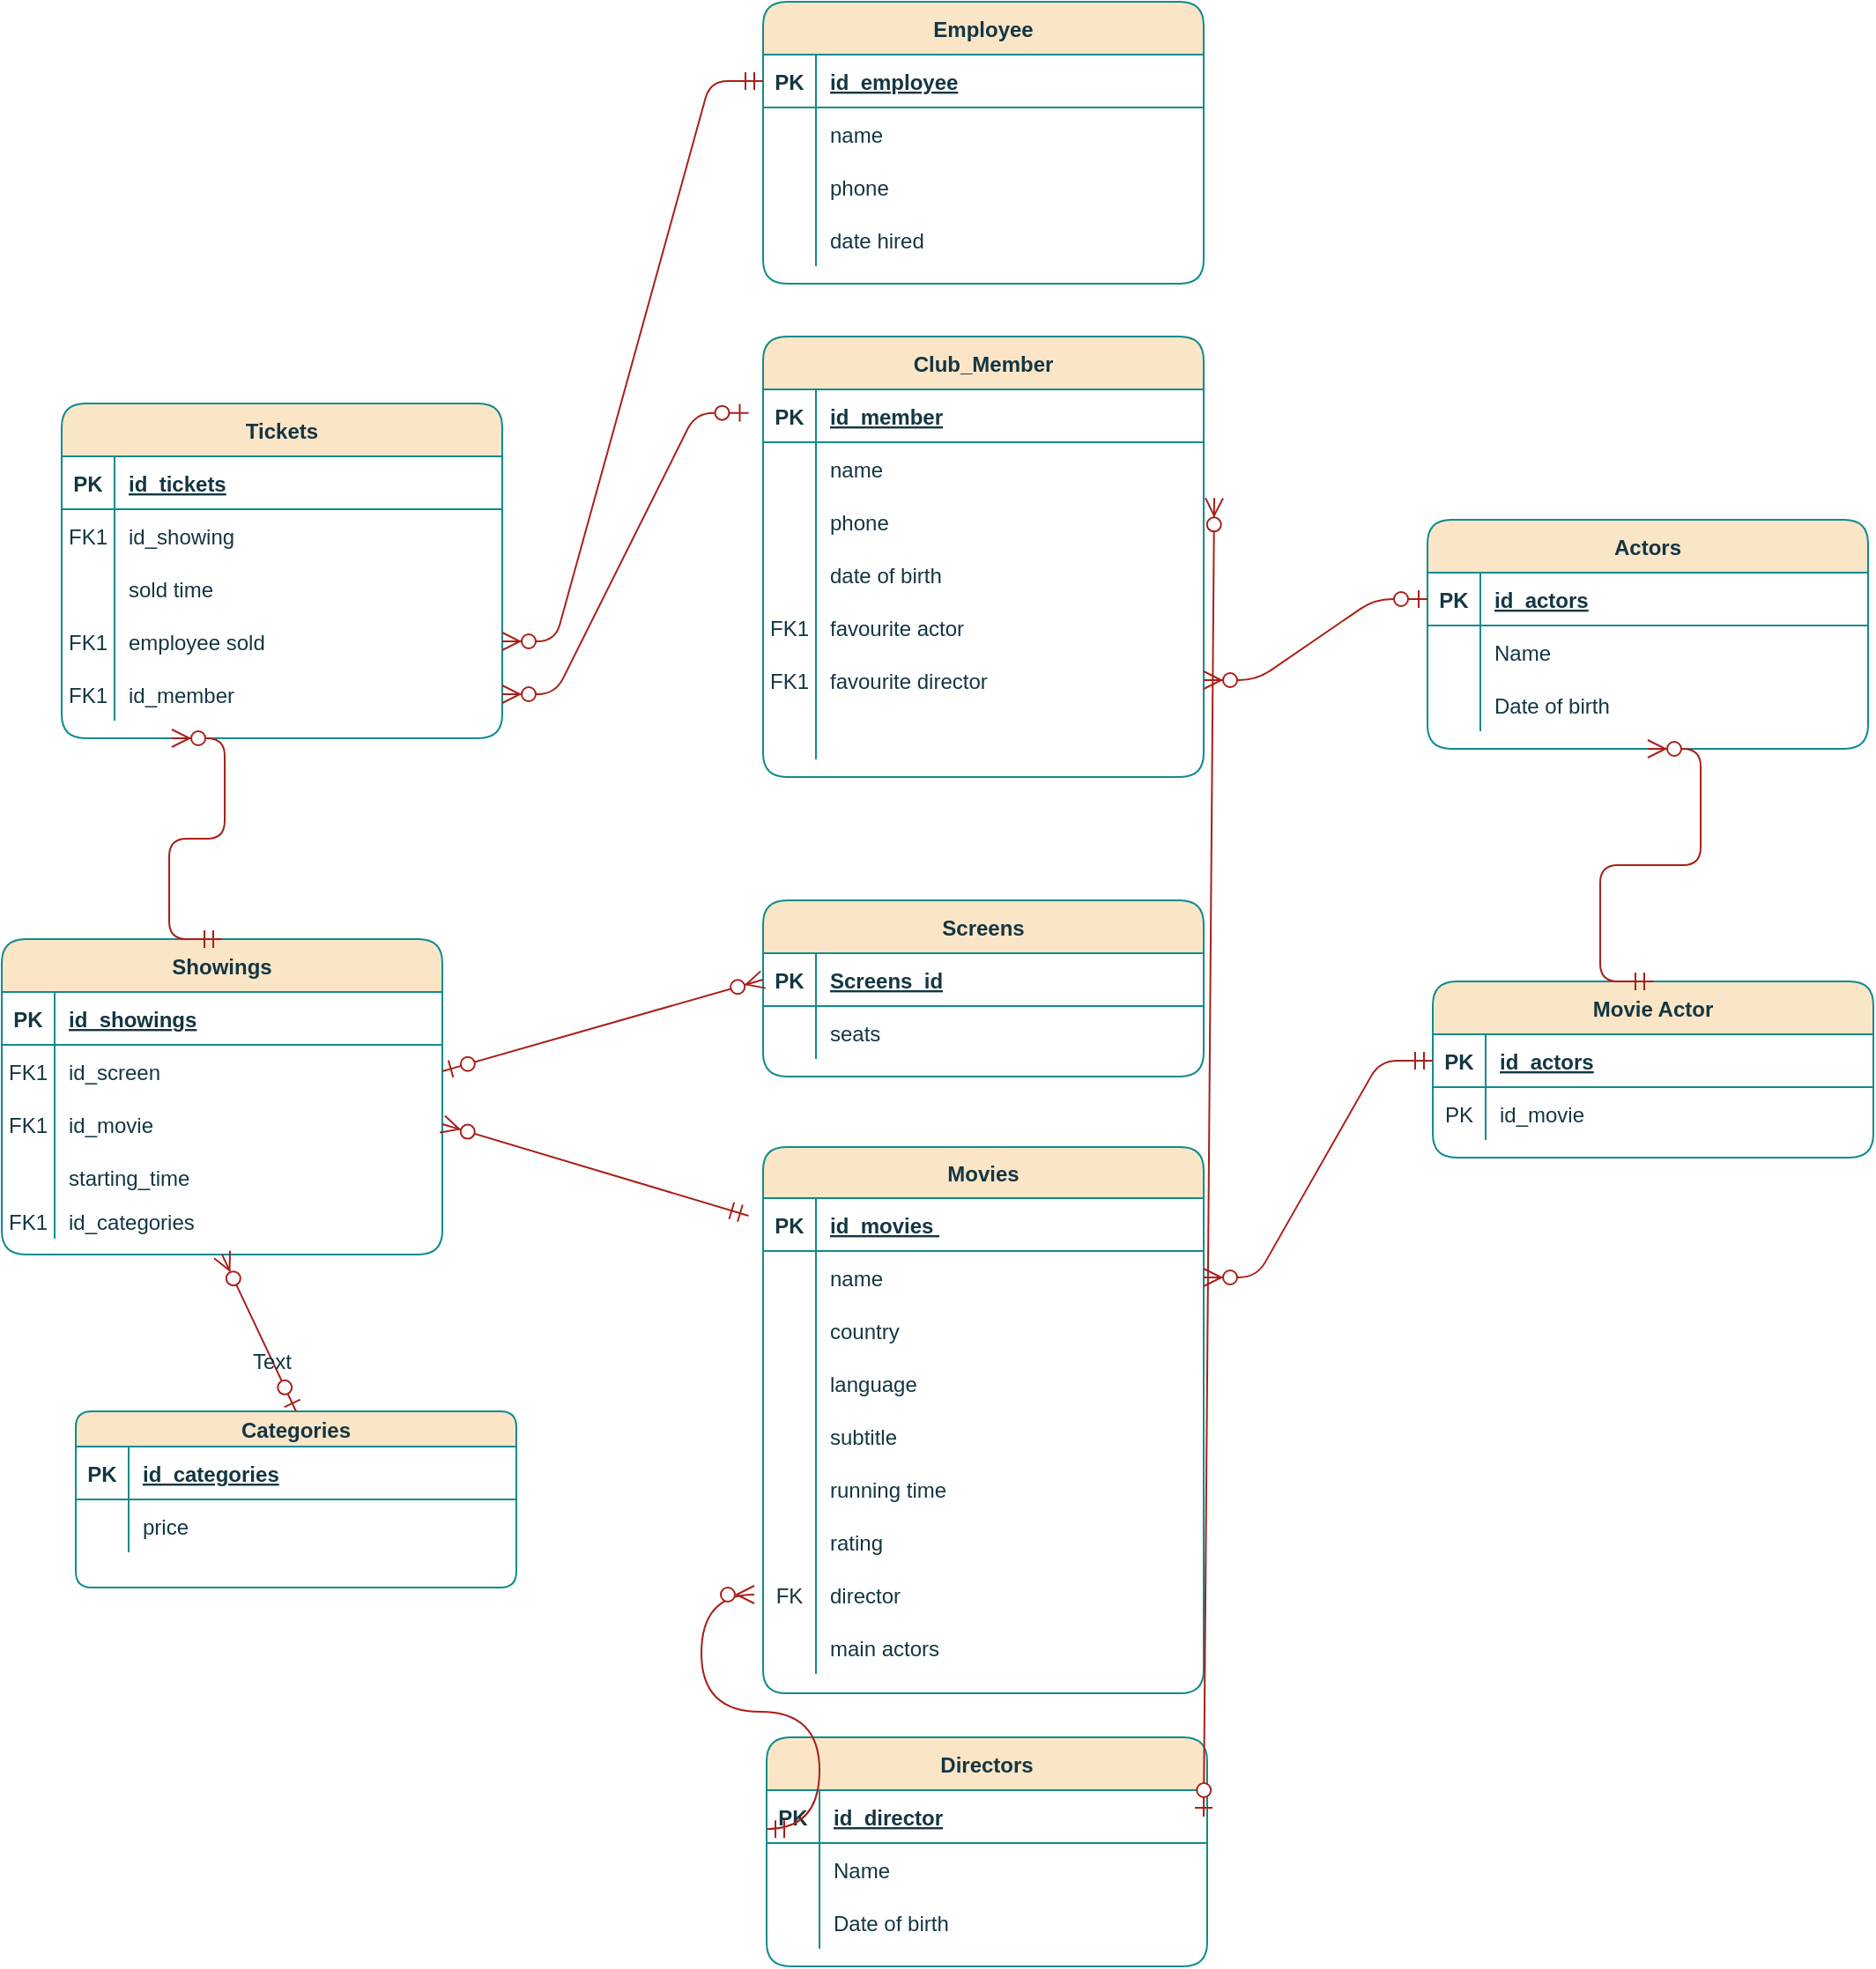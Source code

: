 <mxfile version="26.0.13">
  <diagram id="R2lEEEUBdFMjLlhIrx00" name="Page-1">
    <mxGraphModel dx="1391" dy="2326" grid="0" gridSize="8" guides="1" tooltips="1" connect="1" arrows="1" fold="1" page="0" pageScale="1" pageWidth="850" pageHeight="1100" background="none" math="0" shadow="0" adaptiveColors="auto" extFonts="Permanent Marker^https://fonts.googleapis.com/css?family=Permanent+Marker">
      <root>
        <mxCell id="0" />
        <mxCell id="1" parent="0" />
        <mxCell id="C-vyLk0tnHw3VtMMgP7b-2" value="Movies" style="shape=table;startSize=29;container=1;collapsible=1;childLayout=tableLayout;fixedRows=1;rowLines=0;fontStyle=1;align=center;resizeLast=1;labelBackgroundColor=none;fillColor=#FAE5C7;strokeColor=#0F8B8D;fontColor=#143642;rounded=1;" parent="1" vertex="1">
          <mxGeometry x="490" y="-370" width="250" height="310" as="geometry" />
        </mxCell>
        <mxCell id="C-vyLk0tnHw3VtMMgP7b-3" value="" style="shape=partialRectangle;collapsible=0;dropTarget=0;pointerEvents=0;fillColor=none;points=[[0,0.5],[1,0.5]];portConstraint=eastwest;top=0;left=0;right=0;bottom=1;labelBackgroundColor=none;strokeColor=#0F8B8D;fontColor=#143642;rounded=1;" parent="C-vyLk0tnHw3VtMMgP7b-2" vertex="1">
          <mxGeometry y="29" width="250" height="30" as="geometry" />
        </mxCell>
        <mxCell id="C-vyLk0tnHw3VtMMgP7b-4" value="PK" style="shape=partialRectangle;overflow=hidden;connectable=0;fillColor=none;top=0;left=0;bottom=0;right=0;fontStyle=1;labelBackgroundColor=none;strokeColor=#0F8B8D;fontColor=#143642;rounded=1;" parent="C-vyLk0tnHw3VtMMgP7b-3" vertex="1">
          <mxGeometry width="30" height="30" as="geometry">
            <mxRectangle width="30" height="30" as="alternateBounds" />
          </mxGeometry>
        </mxCell>
        <mxCell id="C-vyLk0tnHw3VtMMgP7b-5" value="id_movies " style="shape=partialRectangle;overflow=hidden;connectable=0;fillColor=none;top=0;left=0;bottom=0;right=0;align=left;spacingLeft=6;fontStyle=5;labelBackgroundColor=none;strokeColor=#0F8B8D;fontColor=#143642;rounded=1;" parent="C-vyLk0tnHw3VtMMgP7b-3" vertex="1">
          <mxGeometry x="30" width="220" height="30" as="geometry">
            <mxRectangle width="220" height="30" as="alternateBounds" />
          </mxGeometry>
        </mxCell>
        <mxCell id="C-vyLk0tnHw3VtMMgP7b-6" value="" style="shape=partialRectangle;collapsible=0;dropTarget=0;pointerEvents=0;fillColor=none;points=[[0,0.5],[1,0.5]];portConstraint=eastwest;top=0;left=0;right=0;bottom=0;labelBackgroundColor=none;strokeColor=#0F8B8D;fontColor=#143642;rounded=1;" parent="C-vyLk0tnHw3VtMMgP7b-2" vertex="1">
          <mxGeometry y="59" width="250" height="30" as="geometry" />
        </mxCell>
        <mxCell id="C-vyLk0tnHw3VtMMgP7b-7" value="" style="shape=partialRectangle;overflow=hidden;connectable=0;fillColor=none;top=0;left=0;bottom=0;right=0;labelBackgroundColor=none;strokeColor=#0F8B8D;fontColor=#143642;rounded=1;" parent="C-vyLk0tnHw3VtMMgP7b-6" vertex="1">
          <mxGeometry width="30" height="30" as="geometry">
            <mxRectangle width="30" height="30" as="alternateBounds" />
          </mxGeometry>
        </mxCell>
        <mxCell id="C-vyLk0tnHw3VtMMgP7b-8" value="name" style="shape=partialRectangle;overflow=hidden;connectable=0;fillColor=none;top=0;left=0;bottom=0;right=0;align=left;spacingLeft=6;labelBackgroundColor=none;strokeColor=#0F8B8D;fontColor=#143642;rounded=1;" parent="C-vyLk0tnHw3VtMMgP7b-6" vertex="1">
          <mxGeometry x="30" width="220" height="30" as="geometry">
            <mxRectangle width="220" height="30" as="alternateBounds" />
          </mxGeometry>
        </mxCell>
        <mxCell id="C-vyLk0tnHw3VtMMgP7b-9" value="" style="shape=partialRectangle;collapsible=0;dropTarget=0;pointerEvents=0;fillColor=none;points=[[0,0.5],[1,0.5]];portConstraint=eastwest;top=0;left=0;right=0;bottom=0;labelBackgroundColor=none;strokeColor=#0F8B8D;fontColor=#143642;rounded=1;" parent="C-vyLk0tnHw3VtMMgP7b-2" vertex="1">
          <mxGeometry y="89" width="250" height="30" as="geometry" />
        </mxCell>
        <mxCell id="C-vyLk0tnHw3VtMMgP7b-10" value="" style="shape=partialRectangle;overflow=hidden;connectable=0;fillColor=none;top=0;left=0;bottom=0;right=0;labelBackgroundColor=none;strokeColor=#0F8B8D;fontColor=#143642;rounded=1;" parent="C-vyLk0tnHw3VtMMgP7b-9" vertex="1">
          <mxGeometry width="30" height="30" as="geometry">
            <mxRectangle width="30" height="30" as="alternateBounds" />
          </mxGeometry>
        </mxCell>
        <mxCell id="C-vyLk0tnHw3VtMMgP7b-11" value="country" style="shape=partialRectangle;overflow=hidden;connectable=0;fillColor=none;top=0;left=0;bottom=0;right=0;align=left;spacingLeft=6;labelBackgroundColor=none;strokeColor=#0F8B8D;fontColor=#143642;rounded=1;" parent="C-vyLk0tnHw3VtMMgP7b-9" vertex="1">
          <mxGeometry x="30" width="220" height="30" as="geometry">
            <mxRectangle width="220" height="30" as="alternateBounds" />
          </mxGeometry>
        </mxCell>
        <mxCell id="Rgmt9jGIF12TyzHZUMF7-8" value="" style="shape=partialRectangle;collapsible=0;dropTarget=0;pointerEvents=0;fillColor=none;points=[[0,0.5],[1,0.5]];portConstraint=eastwest;top=0;left=0;right=0;bottom=0;labelBackgroundColor=none;strokeColor=#0F8B8D;fontColor=#143642;rounded=1;" vertex="1" parent="C-vyLk0tnHw3VtMMgP7b-2">
          <mxGeometry y="119" width="250" height="30" as="geometry" />
        </mxCell>
        <mxCell id="Rgmt9jGIF12TyzHZUMF7-9" value="" style="shape=partialRectangle;overflow=hidden;connectable=0;fillColor=none;top=0;left=0;bottom=0;right=0;labelBackgroundColor=none;strokeColor=#0F8B8D;fontColor=#143642;rounded=1;" vertex="1" parent="Rgmt9jGIF12TyzHZUMF7-8">
          <mxGeometry width="30" height="30" as="geometry">
            <mxRectangle width="30" height="30" as="alternateBounds" />
          </mxGeometry>
        </mxCell>
        <mxCell id="Rgmt9jGIF12TyzHZUMF7-10" value="language" style="shape=partialRectangle;overflow=hidden;connectable=0;fillColor=none;top=0;left=0;bottom=0;right=0;align=left;spacingLeft=6;labelBackgroundColor=none;strokeColor=#0F8B8D;fontColor=#143642;rounded=1;" vertex="1" parent="Rgmt9jGIF12TyzHZUMF7-8">
          <mxGeometry x="30" width="220" height="30" as="geometry">
            <mxRectangle width="220" height="30" as="alternateBounds" />
          </mxGeometry>
        </mxCell>
        <mxCell id="Rgmt9jGIF12TyzHZUMF7-37" value="" style="shape=partialRectangle;collapsible=0;dropTarget=0;pointerEvents=0;fillColor=none;points=[[0,0.5],[1,0.5]];portConstraint=eastwest;top=0;left=0;right=0;bottom=0;labelBackgroundColor=none;strokeColor=#0F8B8D;fontColor=#143642;rounded=1;" vertex="1" parent="C-vyLk0tnHw3VtMMgP7b-2">
          <mxGeometry y="149" width="250" height="30" as="geometry" />
        </mxCell>
        <mxCell id="Rgmt9jGIF12TyzHZUMF7-38" value="" style="shape=partialRectangle;overflow=hidden;connectable=0;fillColor=none;top=0;left=0;bottom=0;right=0;labelBackgroundColor=none;strokeColor=#0F8B8D;fontColor=#143642;rounded=1;" vertex="1" parent="Rgmt9jGIF12TyzHZUMF7-37">
          <mxGeometry width="30" height="30" as="geometry">
            <mxRectangle width="30" height="30" as="alternateBounds" />
          </mxGeometry>
        </mxCell>
        <mxCell id="Rgmt9jGIF12TyzHZUMF7-39" value="subtitle" style="shape=partialRectangle;overflow=hidden;connectable=0;fillColor=none;top=0;left=0;bottom=0;right=0;align=left;spacingLeft=6;labelBackgroundColor=none;strokeColor=#0F8B8D;fontColor=#143642;rounded=1;" vertex="1" parent="Rgmt9jGIF12TyzHZUMF7-37">
          <mxGeometry x="30" width="220" height="30" as="geometry">
            <mxRectangle width="220" height="30" as="alternateBounds" />
          </mxGeometry>
        </mxCell>
        <mxCell id="Rgmt9jGIF12TyzHZUMF7-40" value="" style="shape=partialRectangle;collapsible=0;dropTarget=0;pointerEvents=0;fillColor=none;points=[[0,0.5],[1,0.5]];portConstraint=eastwest;top=0;left=0;right=0;bottom=0;labelBackgroundColor=none;strokeColor=#0F8B8D;fontColor=#143642;rounded=1;" vertex="1" parent="C-vyLk0tnHw3VtMMgP7b-2">
          <mxGeometry y="179" width="250" height="30" as="geometry" />
        </mxCell>
        <mxCell id="Rgmt9jGIF12TyzHZUMF7-41" value="" style="shape=partialRectangle;overflow=hidden;connectable=0;fillColor=none;top=0;left=0;bottom=0;right=0;labelBackgroundColor=none;strokeColor=#0F8B8D;fontColor=#143642;rounded=1;" vertex="1" parent="Rgmt9jGIF12TyzHZUMF7-40">
          <mxGeometry width="30" height="30" as="geometry">
            <mxRectangle width="30" height="30" as="alternateBounds" />
          </mxGeometry>
        </mxCell>
        <mxCell id="Rgmt9jGIF12TyzHZUMF7-42" value="running time" style="shape=partialRectangle;overflow=hidden;connectable=0;fillColor=none;top=0;left=0;bottom=0;right=0;align=left;spacingLeft=6;labelBackgroundColor=none;strokeColor=#0F8B8D;fontColor=#143642;rounded=1;" vertex="1" parent="Rgmt9jGIF12TyzHZUMF7-40">
          <mxGeometry x="30" width="220" height="30" as="geometry">
            <mxRectangle width="220" height="30" as="alternateBounds" />
          </mxGeometry>
        </mxCell>
        <mxCell id="Rgmt9jGIF12TyzHZUMF7-43" value="" style="shape=partialRectangle;collapsible=0;dropTarget=0;pointerEvents=0;fillColor=none;points=[[0,0.5],[1,0.5]];portConstraint=eastwest;top=0;left=0;right=0;bottom=0;labelBackgroundColor=none;strokeColor=#0F8B8D;fontColor=#143642;rounded=1;" vertex="1" parent="C-vyLk0tnHw3VtMMgP7b-2">
          <mxGeometry y="209" width="250" height="30" as="geometry" />
        </mxCell>
        <mxCell id="Rgmt9jGIF12TyzHZUMF7-44" value="" style="shape=partialRectangle;overflow=hidden;connectable=0;fillColor=none;top=0;left=0;bottom=0;right=0;labelBackgroundColor=none;strokeColor=#0F8B8D;fontColor=#143642;rounded=1;" vertex="1" parent="Rgmt9jGIF12TyzHZUMF7-43">
          <mxGeometry width="30" height="30" as="geometry">
            <mxRectangle width="30" height="30" as="alternateBounds" />
          </mxGeometry>
        </mxCell>
        <mxCell id="Rgmt9jGIF12TyzHZUMF7-45" value="rating" style="shape=partialRectangle;overflow=hidden;connectable=0;fillColor=none;top=0;left=0;bottom=0;right=0;align=left;spacingLeft=6;labelBackgroundColor=none;strokeColor=#0F8B8D;fontColor=#143642;rounded=1;" vertex="1" parent="Rgmt9jGIF12TyzHZUMF7-43">
          <mxGeometry x="30" width="220" height="30" as="geometry">
            <mxRectangle width="220" height="30" as="alternateBounds" />
          </mxGeometry>
        </mxCell>
        <mxCell id="Rgmt9jGIF12TyzHZUMF7-46" value="" style="shape=partialRectangle;collapsible=0;dropTarget=0;pointerEvents=0;fillColor=none;points=[[0,0.5],[1,0.5]];portConstraint=eastwest;top=0;left=0;right=0;bottom=0;labelBackgroundColor=none;strokeColor=#0F8B8D;fontColor=#143642;rounded=1;" vertex="1" parent="C-vyLk0tnHw3VtMMgP7b-2">
          <mxGeometry y="239" width="250" height="30" as="geometry" />
        </mxCell>
        <mxCell id="Rgmt9jGIF12TyzHZUMF7-47" value="FK" style="shape=partialRectangle;overflow=hidden;connectable=0;fillColor=none;top=0;left=0;bottom=0;right=0;labelBackgroundColor=none;strokeColor=#0F8B8D;fontColor=#143642;rounded=1;" vertex="1" parent="Rgmt9jGIF12TyzHZUMF7-46">
          <mxGeometry width="30" height="30" as="geometry">
            <mxRectangle width="30" height="30" as="alternateBounds" />
          </mxGeometry>
        </mxCell>
        <mxCell id="Rgmt9jGIF12TyzHZUMF7-48" value="director" style="shape=partialRectangle;overflow=hidden;connectable=0;fillColor=none;top=0;left=0;bottom=0;right=0;align=left;spacingLeft=6;labelBackgroundColor=none;strokeColor=#0F8B8D;fontColor=#143642;rounded=1;" vertex="1" parent="Rgmt9jGIF12TyzHZUMF7-46">
          <mxGeometry x="30" width="220" height="30" as="geometry">
            <mxRectangle width="220" height="30" as="alternateBounds" />
          </mxGeometry>
        </mxCell>
        <mxCell id="Rgmt9jGIF12TyzHZUMF7-49" value="" style="shape=partialRectangle;collapsible=0;dropTarget=0;pointerEvents=0;fillColor=none;points=[[0,0.5],[1,0.5]];portConstraint=eastwest;top=0;left=0;right=0;bottom=0;labelBackgroundColor=none;strokeColor=#0F8B8D;fontColor=#143642;rounded=1;" vertex="1" parent="C-vyLk0tnHw3VtMMgP7b-2">
          <mxGeometry y="269" width="250" height="30" as="geometry" />
        </mxCell>
        <mxCell id="Rgmt9jGIF12TyzHZUMF7-50" value="" style="shape=partialRectangle;overflow=hidden;connectable=0;fillColor=none;top=0;left=0;bottom=0;right=0;labelBackgroundColor=none;strokeColor=#0F8B8D;fontColor=#143642;rounded=1;" vertex="1" parent="Rgmt9jGIF12TyzHZUMF7-49">
          <mxGeometry width="30" height="30" as="geometry">
            <mxRectangle width="30" height="30" as="alternateBounds" />
          </mxGeometry>
        </mxCell>
        <mxCell id="Rgmt9jGIF12TyzHZUMF7-51" value="main actors" style="shape=partialRectangle;overflow=hidden;connectable=0;fillColor=none;top=0;left=0;bottom=0;right=0;align=left;spacingLeft=6;labelBackgroundColor=none;strokeColor=#0F8B8D;fontColor=#143642;rounded=1;" vertex="1" parent="Rgmt9jGIF12TyzHZUMF7-49">
          <mxGeometry x="30" width="220" height="30" as="geometry">
            <mxRectangle width="220" height="30" as="alternateBounds" />
          </mxGeometry>
        </mxCell>
        <mxCell id="C-vyLk0tnHw3VtMMgP7b-13" value="Directors" style="shape=table;startSize=30;container=1;collapsible=1;childLayout=tableLayout;fixedRows=1;rowLines=0;fontStyle=1;align=center;resizeLast=1;labelBackgroundColor=none;fillColor=#FAE5C7;strokeColor=#0F8B8D;fontColor=#143642;rounded=1;" parent="1" vertex="1">
          <mxGeometry x="492" y="-35" width="250" height="130" as="geometry" />
        </mxCell>
        <mxCell id="C-vyLk0tnHw3VtMMgP7b-14" value="" style="shape=partialRectangle;collapsible=0;dropTarget=0;pointerEvents=0;fillColor=none;points=[[0,0.5],[1,0.5]];portConstraint=eastwest;top=0;left=0;right=0;bottom=1;labelBackgroundColor=none;strokeColor=#0F8B8D;fontColor=#143642;rounded=1;" parent="C-vyLk0tnHw3VtMMgP7b-13" vertex="1">
          <mxGeometry y="30" width="250" height="30" as="geometry" />
        </mxCell>
        <mxCell id="C-vyLk0tnHw3VtMMgP7b-15" value="PK" style="shape=partialRectangle;overflow=hidden;connectable=0;fillColor=none;top=0;left=0;bottom=0;right=0;fontStyle=1;labelBackgroundColor=none;strokeColor=#0F8B8D;fontColor=#143642;rounded=1;" parent="C-vyLk0tnHw3VtMMgP7b-14" vertex="1">
          <mxGeometry width="30" height="30" as="geometry">
            <mxRectangle width="30" height="30" as="alternateBounds" />
          </mxGeometry>
        </mxCell>
        <mxCell id="C-vyLk0tnHw3VtMMgP7b-16" value="id_director" style="shape=partialRectangle;overflow=hidden;connectable=0;fillColor=none;top=0;left=0;bottom=0;right=0;align=left;spacingLeft=6;fontStyle=5;labelBackgroundColor=none;strokeColor=#0F8B8D;fontColor=#143642;rounded=1;" parent="C-vyLk0tnHw3VtMMgP7b-14" vertex="1">
          <mxGeometry x="30" width="220" height="30" as="geometry">
            <mxRectangle width="220" height="30" as="alternateBounds" />
          </mxGeometry>
        </mxCell>
        <mxCell id="C-vyLk0tnHw3VtMMgP7b-17" value="" style="shape=partialRectangle;collapsible=0;dropTarget=0;pointerEvents=0;fillColor=none;points=[[0,0.5],[1,0.5]];portConstraint=eastwest;top=0;left=0;right=0;bottom=0;labelBackgroundColor=none;strokeColor=#0F8B8D;fontColor=#143642;rounded=1;" parent="C-vyLk0tnHw3VtMMgP7b-13" vertex="1">
          <mxGeometry y="60" width="250" height="30" as="geometry" />
        </mxCell>
        <mxCell id="C-vyLk0tnHw3VtMMgP7b-18" value="" style="shape=partialRectangle;overflow=hidden;connectable=0;fillColor=none;top=0;left=0;bottom=0;right=0;labelBackgroundColor=none;strokeColor=#0F8B8D;fontColor=#143642;rounded=1;" parent="C-vyLk0tnHw3VtMMgP7b-17" vertex="1">
          <mxGeometry width="30" height="30" as="geometry">
            <mxRectangle width="30" height="30" as="alternateBounds" />
          </mxGeometry>
        </mxCell>
        <mxCell id="C-vyLk0tnHw3VtMMgP7b-19" value="Name" style="shape=partialRectangle;overflow=hidden;connectable=0;fillColor=none;top=0;left=0;bottom=0;right=0;align=left;spacingLeft=6;labelBackgroundColor=none;strokeColor=#0F8B8D;fontColor=#143642;rounded=1;" parent="C-vyLk0tnHw3VtMMgP7b-17" vertex="1">
          <mxGeometry x="30" width="220" height="30" as="geometry">
            <mxRectangle width="220" height="30" as="alternateBounds" />
          </mxGeometry>
        </mxCell>
        <mxCell id="Rgmt9jGIF12TyzHZUMF7-204" value="" style="shape=partialRectangle;collapsible=0;dropTarget=0;pointerEvents=0;fillColor=none;points=[[0,0.5],[1,0.5]];portConstraint=eastwest;top=0;left=0;right=0;bottom=0;labelBackgroundColor=none;strokeColor=#0F8B8D;fontColor=#143642;rounded=1;" vertex="1" parent="C-vyLk0tnHw3VtMMgP7b-13">
          <mxGeometry y="90" width="250" height="30" as="geometry" />
        </mxCell>
        <mxCell id="Rgmt9jGIF12TyzHZUMF7-205" value="" style="shape=partialRectangle;overflow=hidden;connectable=0;fillColor=none;top=0;left=0;bottom=0;right=0;labelBackgroundColor=none;strokeColor=#0F8B8D;fontColor=#143642;rounded=1;" vertex="1" parent="Rgmt9jGIF12TyzHZUMF7-204">
          <mxGeometry width="30" height="30" as="geometry">
            <mxRectangle width="30" height="30" as="alternateBounds" />
          </mxGeometry>
        </mxCell>
        <mxCell id="Rgmt9jGIF12TyzHZUMF7-206" value="Date of birth" style="shape=partialRectangle;overflow=hidden;connectable=0;fillColor=none;top=0;left=0;bottom=0;right=0;align=left;spacingLeft=6;labelBackgroundColor=none;strokeColor=#0F8B8D;fontColor=#143642;rounded=1;" vertex="1" parent="Rgmt9jGIF12TyzHZUMF7-204">
          <mxGeometry x="30" width="220" height="30" as="geometry">
            <mxRectangle width="220" height="30" as="alternateBounds" />
          </mxGeometry>
        </mxCell>
        <mxCell id="C-vyLk0tnHw3VtMMgP7b-23" value="Screens" style="shape=table;startSize=30;container=1;collapsible=1;childLayout=tableLayout;fixedRows=1;rowLines=0;fontStyle=1;align=center;resizeLast=1;labelBackgroundColor=none;fillColor=#FAE5C7;strokeColor=#0F8B8D;fontColor=#143642;rounded=1;" parent="1" vertex="1">
          <mxGeometry x="490" y="-510" width="250" height="100" as="geometry" />
        </mxCell>
        <mxCell id="C-vyLk0tnHw3VtMMgP7b-24" value="" style="shape=partialRectangle;collapsible=0;dropTarget=0;pointerEvents=0;fillColor=none;points=[[0,0.5],[1,0.5]];portConstraint=eastwest;top=0;left=0;right=0;bottom=1;labelBackgroundColor=none;strokeColor=#0F8B8D;fontColor=#143642;rounded=1;" parent="C-vyLk0tnHw3VtMMgP7b-23" vertex="1">
          <mxGeometry y="30" width="250" height="30" as="geometry" />
        </mxCell>
        <mxCell id="C-vyLk0tnHw3VtMMgP7b-25" value="PK" style="shape=partialRectangle;overflow=hidden;connectable=0;fillColor=none;top=0;left=0;bottom=0;right=0;fontStyle=1;labelBackgroundColor=none;strokeColor=#0F8B8D;fontColor=#143642;rounded=1;" parent="C-vyLk0tnHw3VtMMgP7b-24" vertex="1">
          <mxGeometry width="30" height="30" as="geometry">
            <mxRectangle width="30" height="30" as="alternateBounds" />
          </mxGeometry>
        </mxCell>
        <mxCell id="C-vyLk0tnHw3VtMMgP7b-26" value="Screens_id" style="shape=partialRectangle;overflow=hidden;connectable=0;fillColor=none;top=0;left=0;bottom=0;right=0;align=left;spacingLeft=6;fontStyle=5;labelBackgroundColor=none;strokeColor=#0F8B8D;fontColor=#143642;rounded=1;" parent="C-vyLk0tnHw3VtMMgP7b-24" vertex="1">
          <mxGeometry x="30" width="220" height="30" as="geometry">
            <mxRectangle width="220" height="30" as="alternateBounds" />
          </mxGeometry>
        </mxCell>
        <mxCell id="C-vyLk0tnHw3VtMMgP7b-27" value="" style="shape=partialRectangle;collapsible=0;dropTarget=0;pointerEvents=0;fillColor=none;points=[[0,0.5],[1,0.5]];portConstraint=eastwest;top=0;left=0;right=0;bottom=0;labelBackgroundColor=none;strokeColor=#0F8B8D;fontColor=#143642;rounded=1;" parent="C-vyLk0tnHw3VtMMgP7b-23" vertex="1">
          <mxGeometry y="60" width="250" height="30" as="geometry" />
        </mxCell>
        <mxCell id="C-vyLk0tnHw3VtMMgP7b-28" value="" style="shape=partialRectangle;overflow=hidden;connectable=0;fillColor=none;top=0;left=0;bottom=0;right=0;labelBackgroundColor=none;strokeColor=#0F8B8D;fontColor=#143642;rounded=1;" parent="C-vyLk0tnHw3VtMMgP7b-27" vertex="1">
          <mxGeometry width="30" height="30" as="geometry">
            <mxRectangle width="30" height="30" as="alternateBounds" />
          </mxGeometry>
        </mxCell>
        <mxCell id="C-vyLk0tnHw3VtMMgP7b-29" value="seats" style="shape=partialRectangle;overflow=hidden;connectable=0;fillColor=none;top=0;left=0;bottom=0;right=0;align=left;spacingLeft=6;labelBackgroundColor=none;strokeColor=#0F8B8D;fontColor=#143642;rounded=1;" parent="C-vyLk0tnHw3VtMMgP7b-27" vertex="1">
          <mxGeometry x="30" width="220" height="30" as="geometry">
            <mxRectangle width="220" height="30" as="alternateBounds" />
          </mxGeometry>
        </mxCell>
        <mxCell id="Rgmt9jGIF12TyzHZUMF7-52" value="Actors" style="shape=table;startSize=30;container=1;collapsible=1;childLayout=tableLayout;fixedRows=1;rowLines=0;fontStyle=1;align=center;resizeLast=1;labelBackgroundColor=none;fillColor=#FAE5C7;strokeColor=#0F8B8D;fontColor=#143642;rounded=1;" vertex="1" parent="1">
          <mxGeometry x="867" y="-726" width="250" height="130" as="geometry" />
        </mxCell>
        <mxCell id="Rgmt9jGIF12TyzHZUMF7-53" value="" style="shape=partialRectangle;collapsible=0;dropTarget=0;pointerEvents=0;fillColor=none;points=[[0,0.5],[1,0.5]];portConstraint=eastwest;top=0;left=0;right=0;bottom=1;labelBackgroundColor=none;strokeColor=#0F8B8D;fontColor=#143642;rounded=1;" vertex="1" parent="Rgmt9jGIF12TyzHZUMF7-52">
          <mxGeometry y="30" width="250" height="30" as="geometry" />
        </mxCell>
        <mxCell id="Rgmt9jGIF12TyzHZUMF7-54" value="PK" style="shape=partialRectangle;overflow=hidden;connectable=0;fillColor=none;top=0;left=0;bottom=0;right=0;fontStyle=1;labelBackgroundColor=none;strokeColor=#0F8B8D;fontColor=#143642;rounded=1;" vertex="1" parent="Rgmt9jGIF12TyzHZUMF7-53">
          <mxGeometry width="30" height="30" as="geometry">
            <mxRectangle width="30" height="30" as="alternateBounds" />
          </mxGeometry>
        </mxCell>
        <mxCell id="Rgmt9jGIF12TyzHZUMF7-55" value="id_actors" style="shape=partialRectangle;overflow=hidden;connectable=0;fillColor=none;top=0;left=0;bottom=0;right=0;align=left;spacingLeft=6;fontStyle=5;labelBackgroundColor=none;strokeColor=#0F8B8D;fontColor=#143642;rounded=1;" vertex="1" parent="Rgmt9jGIF12TyzHZUMF7-53">
          <mxGeometry x="30" width="220" height="30" as="geometry">
            <mxRectangle width="220" height="30" as="alternateBounds" />
          </mxGeometry>
        </mxCell>
        <mxCell id="Rgmt9jGIF12TyzHZUMF7-56" value="" style="shape=partialRectangle;collapsible=0;dropTarget=0;pointerEvents=0;fillColor=none;points=[[0,0.5],[1,0.5]];portConstraint=eastwest;top=0;left=0;right=0;bottom=0;labelBackgroundColor=none;strokeColor=#0F8B8D;fontColor=#143642;rounded=1;" vertex="1" parent="Rgmt9jGIF12TyzHZUMF7-52">
          <mxGeometry y="60" width="250" height="30" as="geometry" />
        </mxCell>
        <mxCell id="Rgmt9jGIF12TyzHZUMF7-57" value="" style="shape=partialRectangle;overflow=hidden;connectable=0;fillColor=none;top=0;left=0;bottom=0;right=0;labelBackgroundColor=none;strokeColor=#0F8B8D;fontColor=#143642;rounded=1;" vertex="1" parent="Rgmt9jGIF12TyzHZUMF7-56">
          <mxGeometry width="30" height="30" as="geometry">
            <mxRectangle width="30" height="30" as="alternateBounds" />
          </mxGeometry>
        </mxCell>
        <mxCell id="Rgmt9jGIF12TyzHZUMF7-58" value="Name" style="shape=partialRectangle;overflow=hidden;connectable=0;fillColor=none;top=0;left=0;bottom=0;right=0;align=left;spacingLeft=6;labelBackgroundColor=none;strokeColor=#0F8B8D;fontColor=#143642;rounded=1;" vertex="1" parent="Rgmt9jGIF12TyzHZUMF7-56">
          <mxGeometry x="30" width="220" height="30" as="geometry">
            <mxRectangle width="220" height="30" as="alternateBounds" />
          </mxGeometry>
        </mxCell>
        <mxCell id="Rgmt9jGIF12TyzHZUMF7-207" value="" style="shape=partialRectangle;collapsible=0;dropTarget=0;pointerEvents=0;fillColor=none;points=[[0,0.5],[1,0.5]];portConstraint=eastwest;top=0;left=0;right=0;bottom=0;labelBackgroundColor=none;strokeColor=#0F8B8D;fontColor=#143642;rounded=1;" vertex="1" parent="Rgmt9jGIF12TyzHZUMF7-52">
          <mxGeometry y="90" width="250" height="30" as="geometry" />
        </mxCell>
        <mxCell id="Rgmt9jGIF12TyzHZUMF7-208" value="" style="shape=partialRectangle;overflow=hidden;connectable=0;fillColor=none;top=0;left=0;bottom=0;right=0;labelBackgroundColor=none;strokeColor=#0F8B8D;fontColor=#143642;rounded=1;" vertex="1" parent="Rgmt9jGIF12TyzHZUMF7-207">
          <mxGeometry width="30" height="30" as="geometry">
            <mxRectangle width="30" height="30" as="alternateBounds" />
          </mxGeometry>
        </mxCell>
        <mxCell id="Rgmt9jGIF12TyzHZUMF7-209" value="Date of birth" style="shape=partialRectangle;overflow=hidden;connectable=0;fillColor=none;top=0;left=0;bottom=0;right=0;align=left;spacingLeft=6;labelBackgroundColor=none;strokeColor=#0F8B8D;fontColor=#143642;rounded=1;" vertex="1" parent="Rgmt9jGIF12TyzHZUMF7-207">
          <mxGeometry x="30" width="220" height="30" as="geometry">
            <mxRectangle width="220" height="30" as="alternateBounds" />
          </mxGeometry>
        </mxCell>
        <mxCell id="Rgmt9jGIF12TyzHZUMF7-59" value="Showings" style="shape=table;startSize=30;container=1;collapsible=1;childLayout=tableLayout;fixedRows=1;rowLines=0;fontStyle=1;align=center;resizeLast=1;labelBackgroundColor=none;fillColor=#FAE5C7;strokeColor=#0F8B8D;fontColor=#143642;rounded=1;" vertex="1" parent="1">
          <mxGeometry x="58" y="-488" width="250" height="179" as="geometry" />
        </mxCell>
        <mxCell id="Rgmt9jGIF12TyzHZUMF7-60" value="" style="shape=partialRectangle;collapsible=0;dropTarget=0;pointerEvents=0;fillColor=none;points=[[0,0.5],[1,0.5]];portConstraint=eastwest;top=0;left=0;right=0;bottom=1;labelBackgroundColor=none;strokeColor=#0F8B8D;fontColor=#143642;rounded=1;" vertex="1" parent="Rgmt9jGIF12TyzHZUMF7-59">
          <mxGeometry y="30" width="250" height="30" as="geometry" />
        </mxCell>
        <mxCell id="Rgmt9jGIF12TyzHZUMF7-61" value="PK" style="shape=partialRectangle;overflow=hidden;connectable=0;fillColor=none;top=0;left=0;bottom=0;right=0;fontStyle=1;labelBackgroundColor=none;strokeColor=#0F8B8D;fontColor=#143642;rounded=1;" vertex="1" parent="Rgmt9jGIF12TyzHZUMF7-60">
          <mxGeometry width="30" height="30" as="geometry">
            <mxRectangle width="30" height="30" as="alternateBounds" />
          </mxGeometry>
        </mxCell>
        <mxCell id="Rgmt9jGIF12TyzHZUMF7-62" value="id_showings" style="shape=partialRectangle;overflow=hidden;connectable=0;fillColor=none;top=0;left=0;bottom=0;right=0;align=left;spacingLeft=6;fontStyle=5;labelBackgroundColor=none;strokeColor=#0F8B8D;fontColor=#143642;rounded=1;" vertex="1" parent="Rgmt9jGIF12TyzHZUMF7-60">
          <mxGeometry x="30" width="220" height="30" as="geometry">
            <mxRectangle width="220" height="30" as="alternateBounds" />
          </mxGeometry>
        </mxCell>
        <mxCell id="Rgmt9jGIF12TyzHZUMF7-63" value="" style="shape=partialRectangle;collapsible=0;dropTarget=0;pointerEvents=0;fillColor=none;points=[[0,0.5],[1,0.5]];portConstraint=eastwest;top=0;left=0;right=0;bottom=0;labelBackgroundColor=none;strokeColor=#0F8B8D;fontColor=#143642;rounded=1;" vertex="1" parent="Rgmt9jGIF12TyzHZUMF7-59">
          <mxGeometry y="60" width="250" height="30" as="geometry" />
        </mxCell>
        <mxCell id="Rgmt9jGIF12TyzHZUMF7-64" value="FK1" style="shape=partialRectangle;overflow=hidden;connectable=0;fillColor=none;top=0;left=0;bottom=0;right=0;labelBackgroundColor=none;strokeColor=#0F8B8D;fontColor=#143642;rounded=1;" vertex="1" parent="Rgmt9jGIF12TyzHZUMF7-63">
          <mxGeometry width="30" height="30" as="geometry">
            <mxRectangle width="30" height="30" as="alternateBounds" />
          </mxGeometry>
        </mxCell>
        <mxCell id="Rgmt9jGIF12TyzHZUMF7-65" value="id_screen" style="shape=partialRectangle;overflow=hidden;connectable=0;fillColor=none;top=0;left=0;bottom=0;right=0;align=left;spacingLeft=6;labelBackgroundColor=none;strokeColor=#0F8B8D;fontColor=#143642;rounded=1;" vertex="1" parent="Rgmt9jGIF12TyzHZUMF7-63">
          <mxGeometry x="30" width="220" height="30" as="geometry">
            <mxRectangle width="220" height="30" as="alternateBounds" />
          </mxGeometry>
        </mxCell>
        <mxCell id="Rgmt9jGIF12TyzHZUMF7-66" value="" style="shape=partialRectangle;collapsible=0;dropTarget=0;pointerEvents=0;fillColor=none;points=[[0,0.5],[1,0.5]];portConstraint=eastwest;top=0;left=0;right=0;bottom=0;labelBackgroundColor=none;strokeColor=#0F8B8D;fontColor=#143642;rounded=1;" vertex="1" parent="Rgmt9jGIF12TyzHZUMF7-59">
          <mxGeometry y="90" width="250" height="30" as="geometry" />
        </mxCell>
        <mxCell id="Rgmt9jGIF12TyzHZUMF7-67" value="FK1" style="shape=partialRectangle;overflow=hidden;connectable=0;fillColor=none;top=0;left=0;bottom=0;right=0;labelBackgroundColor=none;strokeColor=#0F8B8D;fontColor=#143642;rounded=1;" vertex="1" parent="Rgmt9jGIF12TyzHZUMF7-66">
          <mxGeometry width="30" height="30" as="geometry">
            <mxRectangle width="30" height="30" as="alternateBounds" />
          </mxGeometry>
        </mxCell>
        <mxCell id="Rgmt9jGIF12TyzHZUMF7-68" value="id_movie" style="shape=partialRectangle;overflow=hidden;connectable=0;fillColor=none;top=0;left=0;bottom=0;right=0;align=left;spacingLeft=6;labelBackgroundColor=none;strokeColor=#0F8B8D;fontColor=#143642;rounded=1;" vertex="1" parent="Rgmt9jGIF12TyzHZUMF7-66">
          <mxGeometry x="30" width="220" height="30" as="geometry">
            <mxRectangle width="220" height="30" as="alternateBounds" />
          </mxGeometry>
        </mxCell>
        <mxCell id="Rgmt9jGIF12TyzHZUMF7-69" value="" style="shape=partialRectangle;collapsible=0;dropTarget=0;pointerEvents=0;fillColor=none;points=[[0,0.5],[1,0.5]];portConstraint=eastwest;top=0;left=0;right=0;bottom=0;labelBackgroundColor=none;strokeColor=#0F8B8D;fontColor=#143642;rounded=1;" vertex="1" parent="Rgmt9jGIF12TyzHZUMF7-59">
          <mxGeometry y="120" width="250" height="30" as="geometry" />
        </mxCell>
        <mxCell id="Rgmt9jGIF12TyzHZUMF7-70" value="" style="shape=partialRectangle;overflow=hidden;connectable=0;fillColor=none;top=0;left=0;bottom=0;right=0;labelBackgroundColor=none;strokeColor=#0F8B8D;fontColor=#143642;rounded=1;" vertex="1" parent="Rgmt9jGIF12TyzHZUMF7-69">
          <mxGeometry width="30" height="30" as="geometry">
            <mxRectangle width="30" height="30" as="alternateBounds" />
          </mxGeometry>
        </mxCell>
        <mxCell id="Rgmt9jGIF12TyzHZUMF7-71" value="starting_time" style="shape=partialRectangle;overflow=hidden;connectable=0;fillColor=none;top=0;left=0;bottom=0;right=0;align=left;spacingLeft=6;labelBackgroundColor=none;strokeColor=#0F8B8D;fontColor=#143642;rounded=1;" vertex="1" parent="Rgmt9jGIF12TyzHZUMF7-69">
          <mxGeometry x="30" width="220" height="30" as="geometry">
            <mxRectangle width="220" height="30" as="alternateBounds" />
          </mxGeometry>
        </mxCell>
        <mxCell id="Rgmt9jGIF12TyzHZUMF7-198" value="" style="shape=partialRectangle;collapsible=0;dropTarget=0;pointerEvents=0;fillColor=none;points=[[0,0.5],[1,0.5]];portConstraint=eastwest;top=0;left=0;right=0;bottom=0;labelBackgroundColor=none;strokeColor=#0F8B8D;fontColor=#143642;rounded=1;" vertex="1" parent="Rgmt9jGIF12TyzHZUMF7-59">
          <mxGeometry y="150" width="250" height="20" as="geometry" />
        </mxCell>
        <mxCell id="Rgmt9jGIF12TyzHZUMF7-199" value="FK1" style="shape=partialRectangle;overflow=hidden;connectable=0;fillColor=none;top=0;left=0;bottom=0;right=0;labelBackgroundColor=none;strokeColor=#0F8B8D;fontColor=#143642;rounded=1;" vertex="1" parent="Rgmt9jGIF12TyzHZUMF7-198">
          <mxGeometry width="30" height="20" as="geometry">
            <mxRectangle width="30" height="20" as="alternateBounds" />
          </mxGeometry>
        </mxCell>
        <mxCell id="Rgmt9jGIF12TyzHZUMF7-200" value="id_categories" style="shape=partialRectangle;overflow=hidden;connectable=0;fillColor=none;top=0;left=0;bottom=0;right=0;align=left;spacingLeft=6;labelBackgroundColor=none;strokeColor=#0F8B8D;fontColor=#143642;rounded=1;" vertex="1" parent="Rgmt9jGIF12TyzHZUMF7-198">
          <mxGeometry x="30" width="220" height="20" as="geometry">
            <mxRectangle width="220" height="20" as="alternateBounds" />
          </mxGeometry>
        </mxCell>
        <mxCell id="Rgmt9jGIF12TyzHZUMF7-75" value="Categories" style="shape=table;startSize=20;container=1;collapsible=1;childLayout=tableLayout;fixedRows=1;rowLines=0;fontStyle=1;align=center;resizeLast=1;labelBackgroundColor=none;fillColor=#FAE5C7;strokeColor=#0F8B8D;fontColor=#143642;rounded=1;" vertex="1" parent="1">
          <mxGeometry x="100" y="-220" width="250" height="100" as="geometry" />
        </mxCell>
        <mxCell id="Rgmt9jGIF12TyzHZUMF7-76" value="" style="shape=partialRectangle;collapsible=0;dropTarget=0;pointerEvents=0;fillColor=none;points=[[0,0.5],[1,0.5]];portConstraint=eastwest;top=0;left=0;right=0;bottom=1;labelBackgroundColor=none;strokeColor=#0F8B8D;fontColor=#143642;rounded=1;" vertex="1" parent="Rgmt9jGIF12TyzHZUMF7-75">
          <mxGeometry y="20" width="250" height="30" as="geometry" />
        </mxCell>
        <mxCell id="Rgmt9jGIF12TyzHZUMF7-77" value="PK" style="shape=partialRectangle;overflow=hidden;connectable=0;fillColor=none;top=0;left=0;bottom=0;right=0;fontStyle=1;labelBackgroundColor=none;strokeColor=#0F8B8D;fontColor=#143642;rounded=1;" vertex="1" parent="Rgmt9jGIF12TyzHZUMF7-76">
          <mxGeometry width="30" height="30" as="geometry">
            <mxRectangle width="30" height="30" as="alternateBounds" />
          </mxGeometry>
        </mxCell>
        <mxCell id="Rgmt9jGIF12TyzHZUMF7-78" value="id_categories" style="shape=partialRectangle;overflow=hidden;connectable=0;fillColor=none;top=0;left=0;bottom=0;right=0;align=left;spacingLeft=6;fontStyle=5;labelBackgroundColor=none;strokeColor=#0F8B8D;fontColor=#143642;rounded=1;" vertex="1" parent="Rgmt9jGIF12TyzHZUMF7-76">
          <mxGeometry x="30" width="220" height="30" as="geometry">
            <mxRectangle width="220" height="30" as="alternateBounds" />
          </mxGeometry>
        </mxCell>
        <mxCell id="Rgmt9jGIF12TyzHZUMF7-201" value="" style="shape=partialRectangle;collapsible=0;dropTarget=0;pointerEvents=0;fillColor=none;points=[[0,0.5],[1,0.5]];portConstraint=eastwest;top=0;left=0;right=0;bottom=0;labelBackgroundColor=none;strokeColor=#0F8B8D;fontColor=#143642;rounded=1;" vertex="1" parent="Rgmt9jGIF12TyzHZUMF7-75">
          <mxGeometry y="50" width="250" height="30" as="geometry" />
        </mxCell>
        <mxCell id="Rgmt9jGIF12TyzHZUMF7-202" value="" style="shape=partialRectangle;overflow=hidden;connectable=0;fillColor=none;top=0;left=0;bottom=0;right=0;labelBackgroundColor=none;strokeColor=#0F8B8D;fontColor=#143642;rounded=1;" vertex="1" parent="Rgmt9jGIF12TyzHZUMF7-201">
          <mxGeometry width="30" height="30" as="geometry">
            <mxRectangle width="30" height="30" as="alternateBounds" />
          </mxGeometry>
        </mxCell>
        <mxCell id="Rgmt9jGIF12TyzHZUMF7-203" value="price" style="shape=partialRectangle;overflow=hidden;connectable=0;fillColor=none;top=0;left=0;bottom=0;right=0;align=left;spacingLeft=6;labelBackgroundColor=none;strokeColor=#0F8B8D;fontColor=#143642;rounded=1;" vertex="1" parent="Rgmt9jGIF12TyzHZUMF7-201">
          <mxGeometry x="30" width="220" height="30" as="geometry">
            <mxRectangle width="220" height="30" as="alternateBounds" />
          </mxGeometry>
        </mxCell>
        <mxCell id="Rgmt9jGIF12TyzHZUMF7-110" value="Tickets" style="shape=table;startSize=30;container=1;collapsible=1;childLayout=tableLayout;fixedRows=1;rowLines=0;fontStyle=1;align=center;resizeLast=1;labelBackgroundColor=none;fillColor=#FAE5C7;strokeColor=#0F8B8D;fontColor=#143642;rounded=1;" vertex="1" parent="1">
          <mxGeometry x="92" y="-792" width="250" height="190" as="geometry" />
        </mxCell>
        <mxCell id="Rgmt9jGIF12TyzHZUMF7-111" value="" style="shape=partialRectangle;collapsible=0;dropTarget=0;pointerEvents=0;fillColor=none;points=[[0,0.5],[1,0.5]];portConstraint=eastwest;top=0;left=0;right=0;bottom=1;labelBackgroundColor=none;strokeColor=#0F8B8D;fontColor=#143642;rounded=1;" vertex="1" parent="Rgmt9jGIF12TyzHZUMF7-110">
          <mxGeometry y="30" width="250" height="30" as="geometry" />
        </mxCell>
        <mxCell id="Rgmt9jGIF12TyzHZUMF7-112" value="PK" style="shape=partialRectangle;overflow=hidden;connectable=0;fillColor=none;top=0;left=0;bottom=0;right=0;fontStyle=1;labelBackgroundColor=none;strokeColor=#0F8B8D;fontColor=#143642;rounded=1;" vertex="1" parent="Rgmt9jGIF12TyzHZUMF7-111">
          <mxGeometry width="30" height="30" as="geometry">
            <mxRectangle width="30" height="30" as="alternateBounds" />
          </mxGeometry>
        </mxCell>
        <mxCell id="Rgmt9jGIF12TyzHZUMF7-113" value="id_tickets" style="shape=partialRectangle;overflow=hidden;connectable=0;fillColor=none;top=0;left=0;bottom=0;right=0;align=left;spacingLeft=6;fontStyle=5;labelBackgroundColor=none;strokeColor=#0F8B8D;fontColor=#143642;rounded=1;" vertex="1" parent="Rgmt9jGIF12TyzHZUMF7-111">
          <mxGeometry x="30" width="220" height="30" as="geometry">
            <mxRectangle width="220" height="30" as="alternateBounds" />
          </mxGeometry>
        </mxCell>
        <mxCell id="Rgmt9jGIF12TyzHZUMF7-114" value="" style="shape=partialRectangle;collapsible=0;dropTarget=0;pointerEvents=0;fillColor=none;points=[[0,0.5],[1,0.5]];portConstraint=eastwest;top=0;left=0;right=0;bottom=0;labelBackgroundColor=none;strokeColor=#0F8B8D;fontColor=#143642;rounded=1;" vertex="1" parent="Rgmt9jGIF12TyzHZUMF7-110">
          <mxGeometry y="60" width="250" height="30" as="geometry" />
        </mxCell>
        <mxCell id="Rgmt9jGIF12TyzHZUMF7-115" value="FK1" style="shape=partialRectangle;overflow=hidden;connectable=0;fillColor=none;top=0;left=0;bottom=0;right=0;labelBackgroundColor=none;strokeColor=#0F8B8D;fontColor=#143642;rounded=1;" vertex="1" parent="Rgmt9jGIF12TyzHZUMF7-114">
          <mxGeometry width="30" height="30" as="geometry">
            <mxRectangle width="30" height="30" as="alternateBounds" />
          </mxGeometry>
        </mxCell>
        <mxCell id="Rgmt9jGIF12TyzHZUMF7-116" value="id_showing" style="shape=partialRectangle;overflow=hidden;connectable=0;fillColor=none;top=0;left=0;bottom=0;right=0;align=left;spacingLeft=6;labelBackgroundColor=none;strokeColor=#0F8B8D;fontColor=#143642;rounded=1;" vertex="1" parent="Rgmt9jGIF12TyzHZUMF7-114">
          <mxGeometry x="30" width="220" height="30" as="geometry">
            <mxRectangle width="220" height="30" as="alternateBounds" />
          </mxGeometry>
        </mxCell>
        <mxCell id="Rgmt9jGIF12TyzHZUMF7-170" value="" style="shape=partialRectangle;collapsible=0;dropTarget=0;pointerEvents=0;fillColor=none;points=[[0,0.5],[1,0.5]];portConstraint=eastwest;top=0;left=0;right=0;bottom=0;labelBackgroundColor=none;strokeColor=#0F8B8D;fontColor=#143642;rounded=1;" vertex="1" parent="Rgmt9jGIF12TyzHZUMF7-110">
          <mxGeometry y="90" width="250" height="30" as="geometry" />
        </mxCell>
        <mxCell id="Rgmt9jGIF12TyzHZUMF7-171" value="" style="shape=partialRectangle;overflow=hidden;connectable=0;fillColor=none;top=0;left=0;bottom=0;right=0;labelBackgroundColor=none;strokeColor=#0F8B8D;fontColor=#143642;rounded=1;" vertex="1" parent="Rgmt9jGIF12TyzHZUMF7-170">
          <mxGeometry width="30" height="30" as="geometry">
            <mxRectangle width="30" height="30" as="alternateBounds" />
          </mxGeometry>
        </mxCell>
        <mxCell id="Rgmt9jGIF12TyzHZUMF7-172" value="sold time" style="shape=partialRectangle;overflow=hidden;connectable=0;fillColor=none;top=0;left=0;bottom=0;right=0;align=left;spacingLeft=6;labelBackgroundColor=none;strokeColor=#0F8B8D;fontColor=#143642;rounded=1;" vertex="1" parent="Rgmt9jGIF12TyzHZUMF7-170">
          <mxGeometry x="30" width="220" height="30" as="geometry">
            <mxRectangle width="220" height="30" as="alternateBounds" />
          </mxGeometry>
        </mxCell>
        <mxCell id="Rgmt9jGIF12TyzHZUMF7-173" value="" style="shape=partialRectangle;collapsible=0;dropTarget=0;pointerEvents=0;fillColor=none;points=[[0,0.5],[1,0.5]];portConstraint=eastwest;top=0;left=0;right=0;bottom=0;labelBackgroundColor=none;strokeColor=#0F8B8D;fontColor=#143642;rounded=1;" vertex="1" parent="Rgmt9jGIF12TyzHZUMF7-110">
          <mxGeometry y="120" width="250" height="30" as="geometry" />
        </mxCell>
        <mxCell id="Rgmt9jGIF12TyzHZUMF7-174" value="FK1" style="shape=partialRectangle;overflow=hidden;connectable=0;fillColor=none;top=0;left=0;bottom=0;right=0;labelBackgroundColor=none;strokeColor=#0F8B8D;fontColor=#143642;rounded=1;" vertex="1" parent="Rgmt9jGIF12TyzHZUMF7-173">
          <mxGeometry width="30" height="30" as="geometry">
            <mxRectangle width="30" height="30" as="alternateBounds" />
          </mxGeometry>
        </mxCell>
        <mxCell id="Rgmt9jGIF12TyzHZUMF7-175" value="employee sold" style="shape=partialRectangle;overflow=hidden;connectable=0;fillColor=none;top=0;left=0;bottom=0;right=0;align=left;spacingLeft=6;labelBackgroundColor=none;strokeColor=#0F8B8D;fontColor=#143642;rounded=1;" vertex="1" parent="Rgmt9jGIF12TyzHZUMF7-173">
          <mxGeometry x="30" width="220" height="30" as="geometry">
            <mxRectangle width="220" height="30" as="alternateBounds" />
          </mxGeometry>
        </mxCell>
        <mxCell id="Rgmt9jGIF12TyzHZUMF7-210" value="" style="shape=partialRectangle;collapsible=0;dropTarget=0;pointerEvents=0;fillColor=none;points=[[0,0.5],[1,0.5]];portConstraint=eastwest;top=0;left=0;right=0;bottom=0;labelBackgroundColor=none;strokeColor=#0F8B8D;fontColor=#143642;rounded=1;" vertex="1" parent="Rgmt9jGIF12TyzHZUMF7-110">
          <mxGeometry y="150" width="250" height="30" as="geometry" />
        </mxCell>
        <mxCell id="Rgmt9jGIF12TyzHZUMF7-211" value="FK1" style="shape=partialRectangle;overflow=hidden;connectable=0;fillColor=none;top=0;left=0;bottom=0;right=0;labelBackgroundColor=none;strokeColor=#0F8B8D;fontColor=#143642;rounded=1;" vertex="1" parent="Rgmt9jGIF12TyzHZUMF7-210">
          <mxGeometry width="30" height="30" as="geometry">
            <mxRectangle width="30" height="30" as="alternateBounds" />
          </mxGeometry>
        </mxCell>
        <mxCell id="Rgmt9jGIF12TyzHZUMF7-212" value="id_member" style="shape=partialRectangle;overflow=hidden;connectable=0;fillColor=none;top=0;left=0;bottom=0;right=0;align=left;spacingLeft=6;labelBackgroundColor=none;strokeColor=#0F8B8D;fontColor=#143642;rounded=1;" vertex="1" parent="Rgmt9jGIF12TyzHZUMF7-210">
          <mxGeometry x="30" width="220" height="30" as="geometry">
            <mxRectangle width="220" height="30" as="alternateBounds" />
          </mxGeometry>
        </mxCell>
        <mxCell id="Rgmt9jGIF12TyzHZUMF7-129" value="Employee" style="shape=table;startSize=30;container=1;collapsible=1;childLayout=tableLayout;fixedRows=1;rowLines=0;fontStyle=1;align=center;resizeLast=1;labelBackgroundColor=none;fillColor=#FAE5C7;strokeColor=#0F8B8D;fontColor=#143642;rounded=1;" vertex="1" parent="1">
          <mxGeometry x="490" y="-1020" width="250" height="160" as="geometry" />
        </mxCell>
        <mxCell id="Rgmt9jGIF12TyzHZUMF7-130" value="" style="shape=partialRectangle;collapsible=0;dropTarget=0;pointerEvents=0;fillColor=none;points=[[0,0.5],[1,0.5]];portConstraint=eastwest;top=0;left=0;right=0;bottom=1;labelBackgroundColor=none;strokeColor=#0F8B8D;fontColor=#143642;rounded=1;" vertex="1" parent="Rgmt9jGIF12TyzHZUMF7-129">
          <mxGeometry y="30" width="250" height="30" as="geometry" />
        </mxCell>
        <mxCell id="Rgmt9jGIF12TyzHZUMF7-131" value="PK" style="shape=partialRectangle;overflow=hidden;connectable=0;fillColor=none;top=0;left=0;bottom=0;right=0;fontStyle=1;labelBackgroundColor=none;strokeColor=#0F8B8D;fontColor=#143642;rounded=1;" vertex="1" parent="Rgmt9jGIF12TyzHZUMF7-130">
          <mxGeometry width="30" height="30" as="geometry">
            <mxRectangle width="30" height="30" as="alternateBounds" />
          </mxGeometry>
        </mxCell>
        <mxCell id="Rgmt9jGIF12TyzHZUMF7-132" value="id_employee" style="shape=partialRectangle;overflow=hidden;connectable=0;fillColor=none;top=0;left=0;bottom=0;right=0;align=left;spacingLeft=6;fontStyle=5;labelBackgroundColor=none;strokeColor=#0F8B8D;fontColor=#143642;rounded=1;" vertex="1" parent="Rgmt9jGIF12TyzHZUMF7-130">
          <mxGeometry x="30" width="220" height="30" as="geometry">
            <mxRectangle width="220" height="30" as="alternateBounds" />
          </mxGeometry>
        </mxCell>
        <mxCell id="Rgmt9jGIF12TyzHZUMF7-133" value="" style="shape=partialRectangle;collapsible=0;dropTarget=0;pointerEvents=0;fillColor=none;points=[[0,0.5],[1,0.5]];portConstraint=eastwest;top=0;left=0;right=0;bottom=0;labelBackgroundColor=none;strokeColor=#0F8B8D;fontColor=#143642;rounded=1;" vertex="1" parent="Rgmt9jGIF12TyzHZUMF7-129">
          <mxGeometry y="60" width="250" height="30" as="geometry" />
        </mxCell>
        <mxCell id="Rgmt9jGIF12TyzHZUMF7-134" value="" style="shape=partialRectangle;overflow=hidden;connectable=0;fillColor=none;top=0;left=0;bottom=0;right=0;labelBackgroundColor=none;strokeColor=#0F8B8D;fontColor=#143642;rounded=1;" vertex="1" parent="Rgmt9jGIF12TyzHZUMF7-133">
          <mxGeometry width="30" height="30" as="geometry">
            <mxRectangle width="30" height="30" as="alternateBounds" />
          </mxGeometry>
        </mxCell>
        <mxCell id="Rgmt9jGIF12TyzHZUMF7-135" value="name" style="shape=partialRectangle;overflow=hidden;connectable=0;fillColor=none;top=0;left=0;bottom=0;right=0;align=left;spacingLeft=6;labelBackgroundColor=none;strokeColor=#0F8B8D;fontColor=#143642;rounded=1;" vertex="1" parent="Rgmt9jGIF12TyzHZUMF7-133">
          <mxGeometry x="30" width="220" height="30" as="geometry">
            <mxRectangle width="220" height="30" as="alternateBounds" />
          </mxGeometry>
        </mxCell>
        <mxCell id="Rgmt9jGIF12TyzHZUMF7-136" value="" style="shape=partialRectangle;collapsible=0;dropTarget=0;pointerEvents=0;fillColor=none;points=[[0,0.5],[1,0.5]];portConstraint=eastwest;top=0;left=0;right=0;bottom=0;labelBackgroundColor=none;strokeColor=#0F8B8D;fontColor=#143642;rounded=1;" vertex="1" parent="Rgmt9jGIF12TyzHZUMF7-129">
          <mxGeometry y="90" width="250" height="30" as="geometry" />
        </mxCell>
        <mxCell id="Rgmt9jGIF12TyzHZUMF7-137" value="" style="shape=partialRectangle;overflow=hidden;connectable=0;fillColor=none;top=0;left=0;bottom=0;right=0;labelBackgroundColor=none;strokeColor=#0F8B8D;fontColor=#143642;rounded=1;" vertex="1" parent="Rgmt9jGIF12TyzHZUMF7-136">
          <mxGeometry width="30" height="30" as="geometry">
            <mxRectangle width="30" height="30" as="alternateBounds" />
          </mxGeometry>
        </mxCell>
        <mxCell id="Rgmt9jGIF12TyzHZUMF7-138" value="phone" style="shape=partialRectangle;overflow=hidden;connectable=0;fillColor=none;top=0;left=0;bottom=0;right=0;align=left;spacingLeft=6;labelBackgroundColor=none;strokeColor=#0F8B8D;fontColor=#143642;rounded=1;" vertex="1" parent="Rgmt9jGIF12TyzHZUMF7-136">
          <mxGeometry x="30" width="220" height="30" as="geometry">
            <mxRectangle width="220" height="30" as="alternateBounds" />
          </mxGeometry>
        </mxCell>
        <mxCell id="Rgmt9jGIF12TyzHZUMF7-139" value="" style="shape=partialRectangle;collapsible=0;dropTarget=0;pointerEvents=0;fillColor=none;points=[[0,0.5],[1,0.5]];portConstraint=eastwest;top=0;left=0;right=0;bottom=0;labelBackgroundColor=none;strokeColor=#0F8B8D;fontColor=#143642;rounded=1;" vertex="1" parent="Rgmt9jGIF12TyzHZUMF7-129">
          <mxGeometry y="120" width="250" height="30" as="geometry" />
        </mxCell>
        <mxCell id="Rgmt9jGIF12TyzHZUMF7-140" value="" style="shape=partialRectangle;overflow=hidden;connectable=0;fillColor=none;top=0;left=0;bottom=0;right=0;labelBackgroundColor=none;strokeColor=#0F8B8D;fontColor=#143642;rounded=1;" vertex="1" parent="Rgmt9jGIF12TyzHZUMF7-139">
          <mxGeometry width="30" height="30" as="geometry">
            <mxRectangle width="30" height="30" as="alternateBounds" />
          </mxGeometry>
        </mxCell>
        <mxCell id="Rgmt9jGIF12TyzHZUMF7-141" value="date hired" style="shape=partialRectangle;overflow=hidden;connectable=0;fillColor=none;top=0;left=0;bottom=0;right=0;align=left;spacingLeft=6;labelBackgroundColor=none;strokeColor=#0F8B8D;fontColor=#143642;rounded=1;" vertex="1" parent="Rgmt9jGIF12TyzHZUMF7-139">
          <mxGeometry x="30" width="220" height="30" as="geometry">
            <mxRectangle width="220" height="30" as="alternateBounds" />
          </mxGeometry>
        </mxCell>
        <mxCell id="Rgmt9jGIF12TyzHZUMF7-176" value="Club_Member" style="shape=table;startSize=30;container=1;collapsible=1;childLayout=tableLayout;fixedRows=1;rowLines=0;fontStyle=1;align=center;resizeLast=1;labelBackgroundColor=none;fillColor=#FAE5C7;strokeColor=#0F8B8D;fontColor=#143642;rounded=1;" vertex="1" parent="1">
          <mxGeometry x="490" y="-830" width="250" height="250" as="geometry" />
        </mxCell>
        <mxCell id="Rgmt9jGIF12TyzHZUMF7-177" value="" style="shape=partialRectangle;collapsible=0;dropTarget=0;pointerEvents=0;fillColor=none;points=[[0,0.5],[1,0.5]];portConstraint=eastwest;top=0;left=0;right=0;bottom=1;labelBackgroundColor=none;strokeColor=#0F8B8D;fontColor=#143642;rounded=1;" vertex="1" parent="Rgmt9jGIF12TyzHZUMF7-176">
          <mxGeometry y="30" width="250" height="30" as="geometry" />
        </mxCell>
        <mxCell id="Rgmt9jGIF12TyzHZUMF7-178" value="PK" style="shape=partialRectangle;overflow=hidden;connectable=0;fillColor=none;top=0;left=0;bottom=0;right=0;fontStyle=1;labelBackgroundColor=none;strokeColor=#0F8B8D;fontColor=#143642;rounded=1;" vertex="1" parent="Rgmt9jGIF12TyzHZUMF7-177">
          <mxGeometry width="30" height="30" as="geometry">
            <mxRectangle width="30" height="30" as="alternateBounds" />
          </mxGeometry>
        </mxCell>
        <mxCell id="Rgmt9jGIF12TyzHZUMF7-179" value="id_member" style="shape=partialRectangle;overflow=hidden;connectable=0;fillColor=none;top=0;left=0;bottom=0;right=0;align=left;spacingLeft=6;fontStyle=5;labelBackgroundColor=none;strokeColor=#0F8B8D;fontColor=#143642;rounded=1;" vertex="1" parent="Rgmt9jGIF12TyzHZUMF7-177">
          <mxGeometry x="30" width="220" height="30" as="geometry">
            <mxRectangle width="220" height="30" as="alternateBounds" />
          </mxGeometry>
        </mxCell>
        <mxCell id="Rgmt9jGIF12TyzHZUMF7-180" value="" style="shape=partialRectangle;collapsible=0;dropTarget=0;pointerEvents=0;fillColor=none;points=[[0,0.5],[1,0.5]];portConstraint=eastwest;top=0;left=0;right=0;bottom=0;labelBackgroundColor=none;strokeColor=#0F8B8D;fontColor=#143642;rounded=1;" vertex="1" parent="Rgmt9jGIF12TyzHZUMF7-176">
          <mxGeometry y="60" width="250" height="30" as="geometry" />
        </mxCell>
        <mxCell id="Rgmt9jGIF12TyzHZUMF7-181" value="" style="shape=partialRectangle;overflow=hidden;connectable=0;fillColor=none;top=0;left=0;bottom=0;right=0;labelBackgroundColor=none;strokeColor=#0F8B8D;fontColor=#143642;rounded=1;" vertex="1" parent="Rgmt9jGIF12TyzHZUMF7-180">
          <mxGeometry width="30" height="30" as="geometry">
            <mxRectangle width="30" height="30" as="alternateBounds" />
          </mxGeometry>
        </mxCell>
        <mxCell id="Rgmt9jGIF12TyzHZUMF7-182" value="name" style="shape=partialRectangle;overflow=hidden;connectable=0;fillColor=none;top=0;left=0;bottom=0;right=0;align=left;spacingLeft=6;labelBackgroundColor=none;strokeColor=#0F8B8D;fontColor=#143642;rounded=1;" vertex="1" parent="Rgmt9jGIF12TyzHZUMF7-180">
          <mxGeometry x="30" width="220" height="30" as="geometry">
            <mxRectangle width="220" height="30" as="alternateBounds" />
          </mxGeometry>
        </mxCell>
        <mxCell id="Rgmt9jGIF12TyzHZUMF7-183" value="" style="shape=partialRectangle;collapsible=0;dropTarget=0;pointerEvents=0;fillColor=none;points=[[0,0.5],[1,0.5]];portConstraint=eastwest;top=0;left=0;right=0;bottom=0;labelBackgroundColor=none;strokeColor=#0F8B8D;fontColor=#143642;rounded=1;" vertex="1" parent="Rgmt9jGIF12TyzHZUMF7-176">
          <mxGeometry y="90" width="250" height="30" as="geometry" />
        </mxCell>
        <mxCell id="Rgmt9jGIF12TyzHZUMF7-184" value="" style="shape=partialRectangle;overflow=hidden;connectable=0;fillColor=none;top=0;left=0;bottom=0;right=0;labelBackgroundColor=none;strokeColor=#0F8B8D;fontColor=#143642;rounded=1;" vertex="1" parent="Rgmt9jGIF12TyzHZUMF7-183">
          <mxGeometry width="30" height="30" as="geometry">
            <mxRectangle width="30" height="30" as="alternateBounds" />
          </mxGeometry>
        </mxCell>
        <mxCell id="Rgmt9jGIF12TyzHZUMF7-185" value="phone" style="shape=partialRectangle;overflow=hidden;connectable=0;fillColor=none;top=0;left=0;bottom=0;right=0;align=left;spacingLeft=6;labelBackgroundColor=none;strokeColor=#0F8B8D;fontColor=#143642;rounded=1;" vertex="1" parent="Rgmt9jGIF12TyzHZUMF7-183">
          <mxGeometry x="30" width="220" height="30" as="geometry">
            <mxRectangle width="220" height="30" as="alternateBounds" />
          </mxGeometry>
        </mxCell>
        <mxCell id="Rgmt9jGIF12TyzHZUMF7-186" value="" style="shape=partialRectangle;collapsible=0;dropTarget=0;pointerEvents=0;fillColor=none;points=[[0,0.5],[1,0.5]];portConstraint=eastwest;top=0;left=0;right=0;bottom=0;labelBackgroundColor=none;strokeColor=#0F8B8D;fontColor=#143642;rounded=1;" vertex="1" parent="Rgmt9jGIF12TyzHZUMF7-176">
          <mxGeometry y="120" width="250" height="30" as="geometry" />
        </mxCell>
        <mxCell id="Rgmt9jGIF12TyzHZUMF7-187" value="" style="shape=partialRectangle;overflow=hidden;connectable=0;fillColor=none;top=0;left=0;bottom=0;right=0;labelBackgroundColor=none;strokeColor=#0F8B8D;fontColor=#143642;rounded=1;" vertex="1" parent="Rgmt9jGIF12TyzHZUMF7-186">
          <mxGeometry width="30" height="30" as="geometry">
            <mxRectangle width="30" height="30" as="alternateBounds" />
          </mxGeometry>
        </mxCell>
        <mxCell id="Rgmt9jGIF12TyzHZUMF7-188" value="date of birth" style="shape=partialRectangle;overflow=hidden;connectable=0;fillColor=none;top=0;left=0;bottom=0;right=0;align=left;spacingLeft=6;labelBackgroundColor=none;strokeColor=#0F8B8D;fontColor=#143642;rounded=1;" vertex="1" parent="Rgmt9jGIF12TyzHZUMF7-186">
          <mxGeometry x="30" width="220" height="30" as="geometry">
            <mxRectangle width="220" height="30" as="alternateBounds" />
          </mxGeometry>
        </mxCell>
        <mxCell id="Rgmt9jGIF12TyzHZUMF7-189" value="" style="shape=partialRectangle;collapsible=0;dropTarget=0;pointerEvents=0;fillColor=none;points=[[0,0.5],[1,0.5]];portConstraint=eastwest;top=0;left=0;right=0;bottom=0;labelBackgroundColor=none;strokeColor=#0F8B8D;fontColor=#143642;rounded=1;" vertex="1" parent="Rgmt9jGIF12TyzHZUMF7-176">
          <mxGeometry y="150" width="250" height="30" as="geometry" />
        </mxCell>
        <mxCell id="Rgmt9jGIF12TyzHZUMF7-190" value="FK1" style="shape=partialRectangle;overflow=hidden;connectable=0;fillColor=none;top=0;left=0;bottom=0;right=0;labelBackgroundColor=none;strokeColor=#0F8B8D;fontColor=#143642;rounded=1;" vertex="1" parent="Rgmt9jGIF12TyzHZUMF7-189">
          <mxGeometry width="30" height="30" as="geometry">
            <mxRectangle width="30" height="30" as="alternateBounds" />
          </mxGeometry>
        </mxCell>
        <mxCell id="Rgmt9jGIF12TyzHZUMF7-191" value="favourite actor" style="shape=partialRectangle;overflow=hidden;connectable=0;fillColor=none;top=0;left=0;bottom=0;right=0;align=left;spacingLeft=6;labelBackgroundColor=none;strokeColor=#0F8B8D;fontColor=#143642;rounded=1;" vertex="1" parent="Rgmt9jGIF12TyzHZUMF7-189">
          <mxGeometry x="30" width="220" height="30" as="geometry">
            <mxRectangle width="220" height="30" as="alternateBounds" />
          </mxGeometry>
        </mxCell>
        <mxCell id="Rgmt9jGIF12TyzHZUMF7-192" value="" style="shape=partialRectangle;collapsible=0;dropTarget=0;pointerEvents=0;fillColor=none;points=[[0,0.5],[1,0.5]];portConstraint=eastwest;top=0;left=0;right=0;bottom=0;labelBackgroundColor=none;strokeColor=#0F8B8D;fontColor=#143642;rounded=1;" vertex="1" parent="Rgmt9jGIF12TyzHZUMF7-176">
          <mxGeometry y="180" width="250" height="30" as="geometry" />
        </mxCell>
        <mxCell id="Rgmt9jGIF12TyzHZUMF7-193" value="FK1" style="shape=partialRectangle;overflow=hidden;connectable=0;fillColor=none;top=0;left=0;bottom=0;right=0;labelBackgroundColor=none;strokeColor=#0F8B8D;fontColor=#143642;rounded=1;" vertex="1" parent="Rgmt9jGIF12TyzHZUMF7-192">
          <mxGeometry width="30" height="30" as="geometry">
            <mxRectangle width="30" height="30" as="alternateBounds" />
          </mxGeometry>
        </mxCell>
        <mxCell id="Rgmt9jGIF12TyzHZUMF7-194" value="favourite director" style="shape=partialRectangle;overflow=hidden;connectable=0;fillColor=none;top=0;left=0;bottom=0;right=0;align=left;spacingLeft=6;labelBackgroundColor=none;strokeColor=#0F8B8D;fontColor=#143642;rounded=1;" vertex="1" parent="Rgmt9jGIF12TyzHZUMF7-192">
          <mxGeometry x="30" width="220" height="30" as="geometry">
            <mxRectangle width="220" height="30" as="alternateBounds" />
          </mxGeometry>
        </mxCell>
        <mxCell id="Rgmt9jGIF12TyzHZUMF7-195" value="" style="shape=partialRectangle;collapsible=0;dropTarget=0;pointerEvents=0;fillColor=none;points=[[0,0.5],[1,0.5]];portConstraint=eastwest;top=0;left=0;right=0;bottom=0;labelBackgroundColor=none;strokeColor=#0F8B8D;fontColor=#143642;rounded=1;" vertex="1" parent="Rgmt9jGIF12TyzHZUMF7-176">
          <mxGeometry y="210" width="250" height="30" as="geometry" />
        </mxCell>
        <mxCell id="Rgmt9jGIF12TyzHZUMF7-196" value="" style="shape=partialRectangle;overflow=hidden;connectable=0;fillColor=none;top=0;left=0;bottom=0;right=0;labelBackgroundColor=none;strokeColor=#0F8B8D;fontColor=#143642;rounded=1;" vertex="1" parent="Rgmt9jGIF12TyzHZUMF7-195">
          <mxGeometry width="30" height="30" as="geometry">
            <mxRectangle width="30" height="30" as="alternateBounds" />
          </mxGeometry>
        </mxCell>
        <mxCell id="Rgmt9jGIF12TyzHZUMF7-197" value="" style="shape=partialRectangle;overflow=hidden;connectable=0;fillColor=none;top=0;left=0;bottom=0;right=0;align=left;spacingLeft=6;labelBackgroundColor=none;strokeColor=#0F8B8D;fontColor=#143642;rounded=1;" vertex="1" parent="Rgmt9jGIF12TyzHZUMF7-195">
          <mxGeometry x="30" width="220" height="30" as="geometry">
            <mxRectangle width="220" height="30" as="alternateBounds" />
          </mxGeometry>
        </mxCell>
        <mxCell id="Rgmt9jGIF12TyzHZUMF7-213" value="" style="edgeStyle=entityRelationEdgeStyle;fontSize=12;html=1;endArrow=ERzeroToMany;startArrow=ERmandOne;rounded=1;startSize=8;endSize=8;curved=0;labelBackgroundColor=none;fontColor=default;strokeColor=#A8201A;exitX=0.5;exitY=0;exitDx=0;exitDy=0;entryX=0.25;entryY=1;entryDx=0;entryDy=0;" edge="1" parent="1" source="Rgmt9jGIF12TyzHZUMF7-59" target="Rgmt9jGIF12TyzHZUMF7-110">
          <mxGeometry width="100" height="100" relative="1" as="geometry">
            <mxPoint x="-13" y="-514" as="sourcePoint" />
            <mxPoint x="63" y="-705" as="targetPoint" />
            <Array as="points">
              <mxPoint x="270" y="830" />
              <mxPoint x="17" y="-551" />
              <mxPoint x="45" y="-555" />
              <mxPoint x="350" y="-660" />
              <mxPoint x="70" y="-710" />
              <mxPoint x="420" y="-530" />
            </Array>
          </mxGeometry>
        </mxCell>
        <mxCell id="Rgmt9jGIF12TyzHZUMF7-214" value="" style="fontSize=12;html=1;endArrow=ERzeroToMany;startArrow=ERzeroToOne;rounded=1;startSize=8;endSize=8;labelBackgroundColor=none;fontColor=default;strokeColor=#A8201A;entryX=0.5;entryY=1;entryDx=0;entryDy=0;exitX=0.5;exitY=0;exitDx=0;exitDy=0;" edge="1" parent="1" source="Rgmt9jGIF12TyzHZUMF7-75" target="Rgmt9jGIF12TyzHZUMF7-59">
          <mxGeometry width="100" height="100" relative="1" as="geometry">
            <mxPoint x="320" y="-282" as="sourcePoint" />
            <mxPoint x="410" y="-190" as="targetPoint" />
          </mxGeometry>
        </mxCell>
        <mxCell id="Rgmt9jGIF12TyzHZUMF7-217" value="Text" style="edgeLabel;html=1;align=center;verticalAlign=middle;resizable=0;points=[];fontSize=12;labelBackgroundColor=none;fontColor=#143642;rounded=1;" vertex="1" connectable="0" parent="Rgmt9jGIF12TyzHZUMF7-214">
          <mxGeometry x="-0.356" y="1" relative="1" as="geometry">
            <mxPoint as="offset" />
          </mxGeometry>
        </mxCell>
        <mxCell id="Rgmt9jGIF12TyzHZUMF7-216" value="" style="fontSize=12;html=1;endArrow=ERzeroToMany;startArrow=ERzeroToOne;rounded=1;startSize=8;endSize=8;exitX=1;exitY=0.5;exitDx=0;exitDy=0;entryX=0;entryY=0.5;entryDx=0;entryDy=0;labelBackgroundColor=none;fontColor=default;strokeColor=#A8201A;" edge="1" parent="1" source="Rgmt9jGIF12TyzHZUMF7-63" target="C-vyLk0tnHw3VtMMgP7b-24">
          <mxGeometry width="100" height="100" relative="1" as="geometry">
            <mxPoint x="430" y="-280" as="sourcePoint" />
            <mxPoint x="530" y="-380" as="targetPoint" />
          </mxGeometry>
        </mxCell>
        <mxCell id="Rgmt9jGIF12TyzHZUMF7-218" value="" style="fontSize=12;html=1;endArrow=ERzeroToMany;startArrow=ERmandOne;rounded=1;startSize=8;endSize=8;entryX=1;entryY=0.5;entryDx=0;entryDy=0;exitX=-0.033;exitY=0.333;exitDx=0;exitDy=0;exitPerimeter=0;labelBackgroundColor=none;fontColor=default;strokeColor=#A8201A;" edge="1" parent="1" source="C-vyLk0tnHw3VtMMgP7b-3" target="Rgmt9jGIF12TyzHZUMF7-66">
          <mxGeometry width="100" height="100" relative="1" as="geometry">
            <mxPoint x="340" y="-10" as="sourcePoint" />
            <mxPoint x="440" y="-110" as="targetPoint" />
          </mxGeometry>
        </mxCell>
        <mxCell id="Rgmt9jGIF12TyzHZUMF7-220" value="" style="edgeStyle=entityRelationEdgeStyle;fontSize=12;html=1;endArrow=ERzeroToMany;startArrow=ERmandOne;rounded=1;startSize=8;endSize=8;curved=0;exitX=0;exitY=0.5;exitDx=0;exitDy=0;entryX=1;entryY=0.5;entryDx=0;entryDy=0;labelBackgroundColor=none;fontColor=default;strokeColor=#A8201A;" edge="1" parent="1" source="Rgmt9jGIF12TyzHZUMF7-130" target="Rgmt9jGIF12TyzHZUMF7-173">
          <mxGeometry width="100" height="100" relative="1" as="geometry">
            <mxPoint x="430" y="-770" as="sourcePoint" />
            <mxPoint x="530" y="-870" as="targetPoint" />
          </mxGeometry>
        </mxCell>
        <mxCell id="Rgmt9jGIF12TyzHZUMF7-221" value="" style="edgeStyle=entityRelationEdgeStyle;fontSize=12;html=1;endArrow=ERzeroToMany;startArrow=ERzeroToOne;rounded=1;startSize=8;endSize=8;curved=0;exitX=-0.033;exitY=0.444;exitDx=0;exitDy=0;exitPerimeter=0;entryX=1;entryY=0.5;entryDx=0;entryDy=0;labelBackgroundColor=none;fontColor=default;strokeColor=#A8201A;" edge="1" parent="1" source="Rgmt9jGIF12TyzHZUMF7-177" target="Rgmt9jGIF12TyzHZUMF7-210">
          <mxGeometry width="100" height="100" relative="1" as="geometry">
            <mxPoint x="370" y="-590" as="sourcePoint" />
            <mxPoint x="430" y="-730" as="targetPoint" />
            <Array as="points">
              <mxPoint x="460" y="-770" />
              <mxPoint x="480" y="-790" />
              <mxPoint x="410" y="-760" />
            </Array>
          </mxGeometry>
        </mxCell>
        <mxCell id="Rgmt9jGIF12TyzHZUMF7-222" value="" style="fontSize=12;html=1;endArrow=ERzeroToMany;startArrow=ERzeroToOne;rounded=1;startSize=8;endSize=8;labelBackgroundColor=none;fontColor=default;strokeColor=#A8201A;entryX=1.024;entryY=0.056;entryDx=0;entryDy=0;entryPerimeter=0;" edge="1" parent="1" target="Rgmt9jGIF12TyzHZUMF7-183">
          <mxGeometry width="100" height="100" relative="1" as="geometry">
            <mxPoint x="740" y="10" as="sourcePoint" />
            <mxPoint x="770" y="-628" as="targetPoint" />
          </mxGeometry>
        </mxCell>
        <mxCell id="Rgmt9jGIF12TyzHZUMF7-223" value="" style="edgeStyle=entityRelationEdgeStyle;fontSize=12;html=1;endArrow=ERzeroToMany;startArrow=ERzeroToOne;rounded=1;startSize=8;endSize=8;curved=0;entryX=1;entryY=0.5;entryDx=0;entryDy=0;exitX=0;exitY=0.5;exitDx=0;exitDy=0;labelBackgroundColor=none;fontColor=default;strokeColor=#A8201A;" edge="1" parent="1" source="Rgmt9jGIF12TyzHZUMF7-53" target="Rgmt9jGIF12TyzHZUMF7-192">
          <mxGeometry width="100" height="100" relative="1" as="geometry">
            <mxPoint x="750" y="95" as="sourcePoint" />
            <mxPoint x="750" y="-655" as="targetPoint" />
          </mxGeometry>
        </mxCell>
        <mxCell id="Rgmt9jGIF12TyzHZUMF7-224" value="" style="edgeStyle=entityRelationEdgeStyle;fontSize=12;html=1;endArrow=ERzeroToMany;startArrow=ERmandOne;rounded=1;startSize=8;endSize=8;curved=1;exitX=0;exitY=0.736;exitDx=0;exitDy=0;exitPerimeter=0;labelBackgroundColor=none;fontColor=default;strokeColor=#A8201A;" edge="1" parent="1" source="C-vyLk0tnHw3VtMMgP7b-14">
          <mxGeometry width="100" height="100" relative="1" as="geometry">
            <mxPoint x="490" y="85" as="sourcePoint" />
            <mxPoint x="485" y="-116" as="targetPoint" />
            <Array as="points">
              <mxPoint x="440" y="90" />
              <mxPoint x="460" y="-15" />
              <mxPoint x="460" y="-76" />
              <mxPoint x="445" y="-8" />
              <mxPoint x="447" y="-96" />
              <mxPoint x="460" />
              <mxPoint x="450" y="-20" />
            </Array>
          </mxGeometry>
        </mxCell>
        <mxCell id="Rgmt9jGIF12TyzHZUMF7-225" value="Movie Actor" style="shape=table;startSize=30;container=1;collapsible=1;childLayout=tableLayout;fixedRows=1;rowLines=0;fontStyle=1;align=center;resizeLast=1;labelBackgroundColor=none;fillColor=#FAE5C7;strokeColor=#0F8B8D;fontColor=#143642;rounded=1;" vertex="1" parent="1">
          <mxGeometry x="870" y="-464" width="250" height="100" as="geometry" />
        </mxCell>
        <mxCell id="Rgmt9jGIF12TyzHZUMF7-226" value="" style="shape=partialRectangle;collapsible=0;dropTarget=0;pointerEvents=0;fillColor=none;points=[[0,0.5],[1,0.5]];portConstraint=eastwest;top=0;left=0;right=0;bottom=1;labelBackgroundColor=none;strokeColor=#0F8B8D;fontColor=#143642;rounded=1;" vertex="1" parent="Rgmt9jGIF12TyzHZUMF7-225">
          <mxGeometry y="30" width="250" height="30" as="geometry" />
        </mxCell>
        <mxCell id="Rgmt9jGIF12TyzHZUMF7-227" value="PK" style="shape=partialRectangle;overflow=hidden;connectable=0;fillColor=none;top=0;left=0;bottom=0;right=0;fontStyle=1;labelBackgroundColor=none;strokeColor=#0F8B8D;fontColor=#143642;rounded=1;" vertex="1" parent="Rgmt9jGIF12TyzHZUMF7-226">
          <mxGeometry width="30" height="30" as="geometry">
            <mxRectangle width="30" height="30" as="alternateBounds" />
          </mxGeometry>
        </mxCell>
        <mxCell id="Rgmt9jGIF12TyzHZUMF7-228" value="id_actors" style="shape=partialRectangle;overflow=hidden;connectable=0;fillColor=none;top=0;left=0;bottom=0;right=0;align=left;spacingLeft=6;fontStyle=5;labelBackgroundColor=none;strokeColor=#0F8B8D;fontColor=#143642;rounded=1;" vertex="1" parent="Rgmt9jGIF12TyzHZUMF7-226">
          <mxGeometry x="30" width="220" height="30" as="geometry">
            <mxRectangle width="220" height="30" as="alternateBounds" />
          </mxGeometry>
        </mxCell>
        <mxCell id="Rgmt9jGIF12TyzHZUMF7-229" value="" style="shape=partialRectangle;collapsible=0;dropTarget=0;pointerEvents=0;fillColor=none;points=[[0,0.5],[1,0.5]];portConstraint=eastwest;top=0;left=0;right=0;bottom=0;labelBackgroundColor=none;strokeColor=#0F8B8D;fontColor=#143642;rounded=1;" vertex="1" parent="Rgmt9jGIF12TyzHZUMF7-225">
          <mxGeometry y="60" width="250" height="30" as="geometry" />
        </mxCell>
        <mxCell id="Rgmt9jGIF12TyzHZUMF7-230" value="PK" style="shape=partialRectangle;overflow=hidden;connectable=0;fillColor=none;top=0;left=0;bottom=0;right=0;labelBackgroundColor=none;strokeColor=#0F8B8D;fontColor=#143642;rounded=1;" vertex="1" parent="Rgmt9jGIF12TyzHZUMF7-229">
          <mxGeometry width="30" height="30" as="geometry">
            <mxRectangle width="30" height="30" as="alternateBounds" />
          </mxGeometry>
        </mxCell>
        <mxCell id="Rgmt9jGIF12TyzHZUMF7-231" value="id_movie" style="shape=partialRectangle;overflow=hidden;connectable=0;fillColor=none;top=0;left=0;bottom=0;right=0;align=left;spacingLeft=6;labelBackgroundColor=none;strokeColor=#0F8B8D;fontColor=#143642;rounded=1;" vertex="1" parent="Rgmt9jGIF12TyzHZUMF7-229">
          <mxGeometry x="30" width="220" height="30" as="geometry">
            <mxRectangle width="220" height="30" as="alternateBounds" />
          </mxGeometry>
        </mxCell>
        <mxCell id="Rgmt9jGIF12TyzHZUMF7-235" value="" style="edgeStyle=entityRelationEdgeStyle;fontSize=12;html=1;endArrow=ERzeroToMany;startArrow=ERmandOne;rounded=1;startSize=8;endSize=8;curved=0;exitX=0;exitY=0.5;exitDx=0;exitDy=0;entryX=1;entryY=0.5;entryDx=0;entryDy=0;labelBackgroundColor=none;fontColor=default;strokeColor=#A8201A;" edge="1" parent="1" source="Rgmt9jGIF12TyzHZUMF7-226" target="C-vyLk0tnHw3VtMMgP7b-6">
          <mxGeometry width="100" height="100" relative="1" as="geometry">
            <mxPoint x="310" y="310" as="sourcePoint" />
            <mxPoint x="410" y="210" as="targetPoint" />
          </mxGeometry>
        </mxCell>
        <mxCell id="Rgmt9jGIF12TyzHZUMF7-236" value="" style="edgeStyle=entityRelationEdgeStyle;fontSize=12;html=1;endArrow=ERzeroToMany;startArrow=ERmandOne;rounded=1;startSize=8;endSize=8;curved=0;exitX=0.5;exitY=0;exitDx=0;exitDy=0;entryX=0.5;entryY=1;entryDx=0;entryDy=0;labelBackgroundColor=none;fontColor=default;strokeColor=#A8201A;" edge="1" parent="1" source="Rgmt9jGIF12TyzHZUMF7-225" target="Rgmt9jGIF12TyzHZUMF7-52">
          <mxGeometry width="100" height="100" relative="1" as="geometry">
            <mxPoint x="360" y="105" as="sourcePoint" />
            <mxPoint x="500" y="-315" as="targetPoint" />
          </mxGeometry>
        </mxCell>
      </root>
    </mxGraphModel>
  </diagram>
</mxfile>
